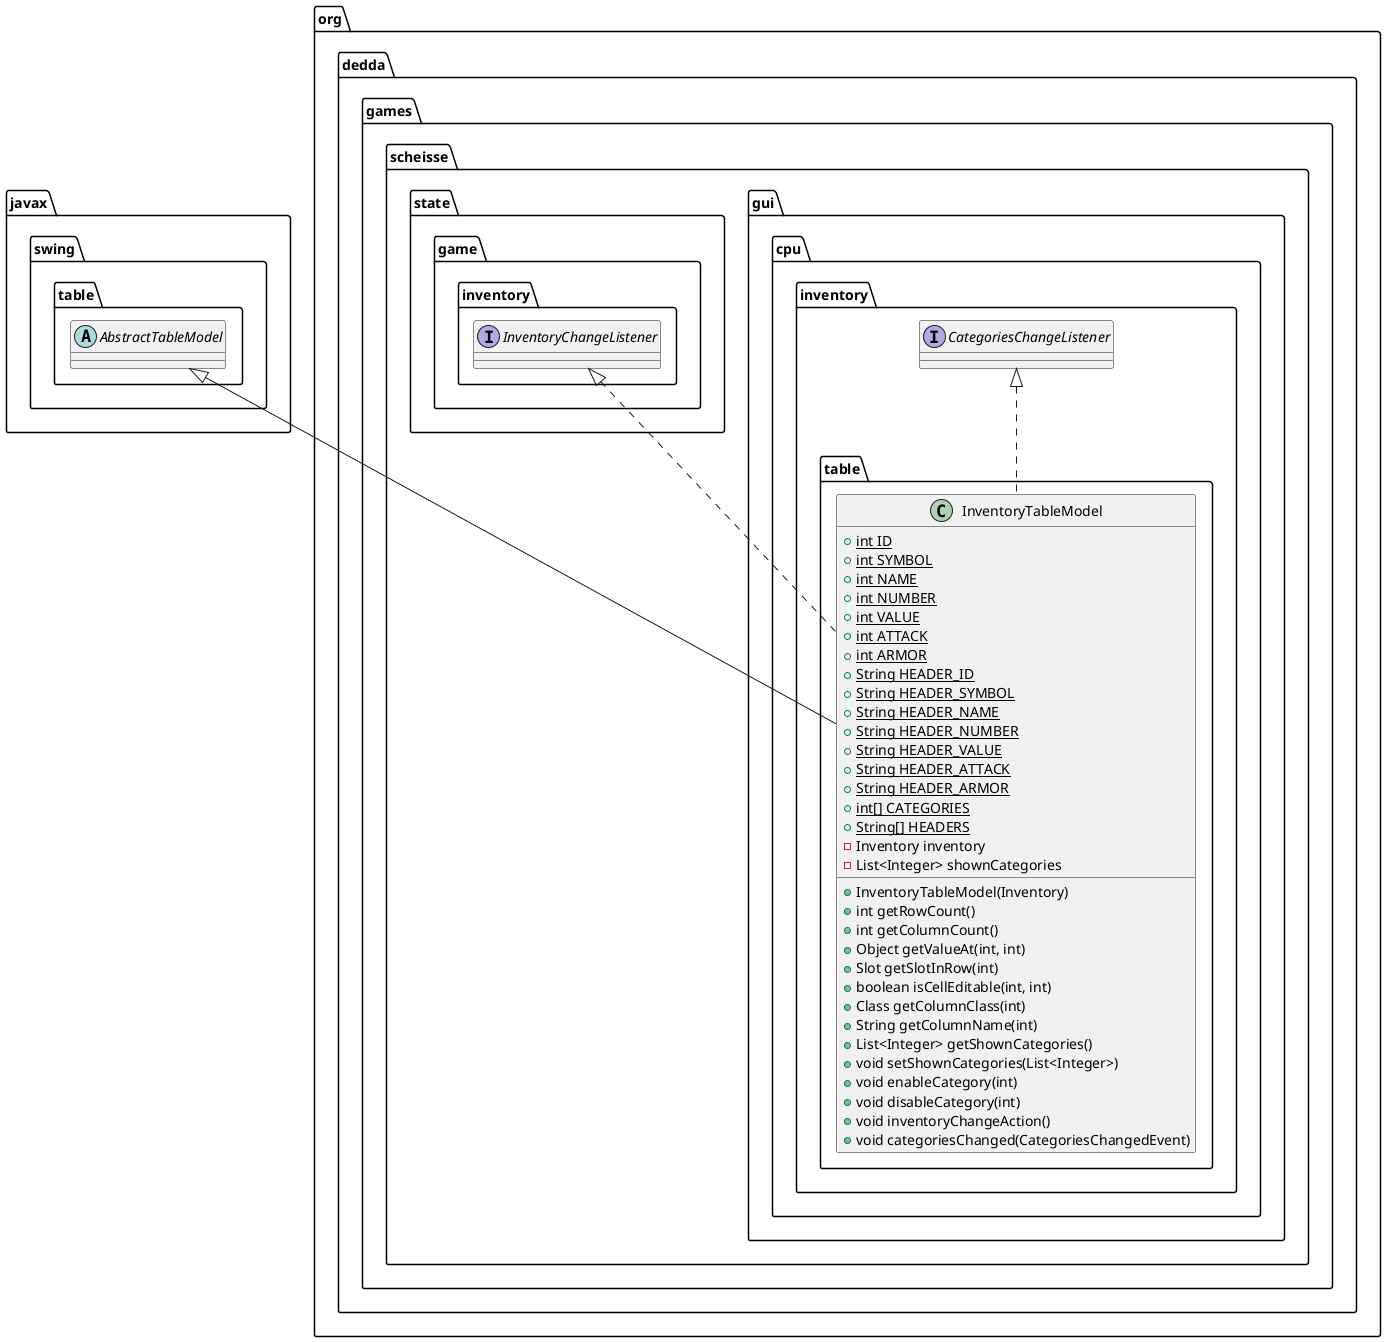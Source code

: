 @startuml
abstract class javax.swing.table.AbstractTableModel
interface org.dedda.games.scheisse.gui.cpu.inventory.CategoriesChangeListener
interface org.dedda.games.scheisse.state.game.inventory.InventoryChangeListener

class org.dedda.games.scheisse.gui.cpu.inventory.table.InventoryTableModel{
    + {static} int ID
    + {static} int SYMBOL
    + {static} int NAME
    + {static} int NUMBER
    + {static} int VALUE
    + {static} int ATTACK
    + {static} int ARMOR
    + {static} String HEADER_ID
    + {static} String HEADER_SYMBOL
    + {static} String HEADER_NAME
    + {static} String HEADER_NUMBER
    + {static} String HEADER_VALUE
    + {static} String HEADER_ATTACK
    + {static} String HEADER_ARMOR
    + {static} int[] CATEGORIES
    + {static} String[] HEADERS
    - Inventory inventory
    - List<Integer> shownCategories
    + InventoryTableModel(Inventory)
    + int getRowCount()
    + int getColumnCount()
    + Object getValueAt(int, int)
    + Slot getSlotInRow(int)
    + boolean isCellEditable(int, int)
    + Class getColumnClass(int)
    + String getColumnName(int)
    + List<Integer> getShownCategories()
    + void setShownCategories(List<Integer>)
    + void enableCategory(int)
    + void disableCategory(int)
    + void inventoryChangeAction()
    + void categoriesChanged(CategoriesChangedEvent)
}

javax.swing.table.AbstractTableModel <|-- org.dedda.games.scheisse.gui.cpu.inventory.table.InventoryTableModel
org.dedda.games.scheisse.gui.cpu.inventory.CategoriesChangeListener <|.. org.dedda.games.scheisse.gui.cpu.inventory.table.InventoryTableModel
org.dedda.games.scheisse.state.game.inventory.InventoryChangeListener <|.. org.dedda.games.scheisse.gui.cpu.inventory.table.InventoryTableModel
@enduml